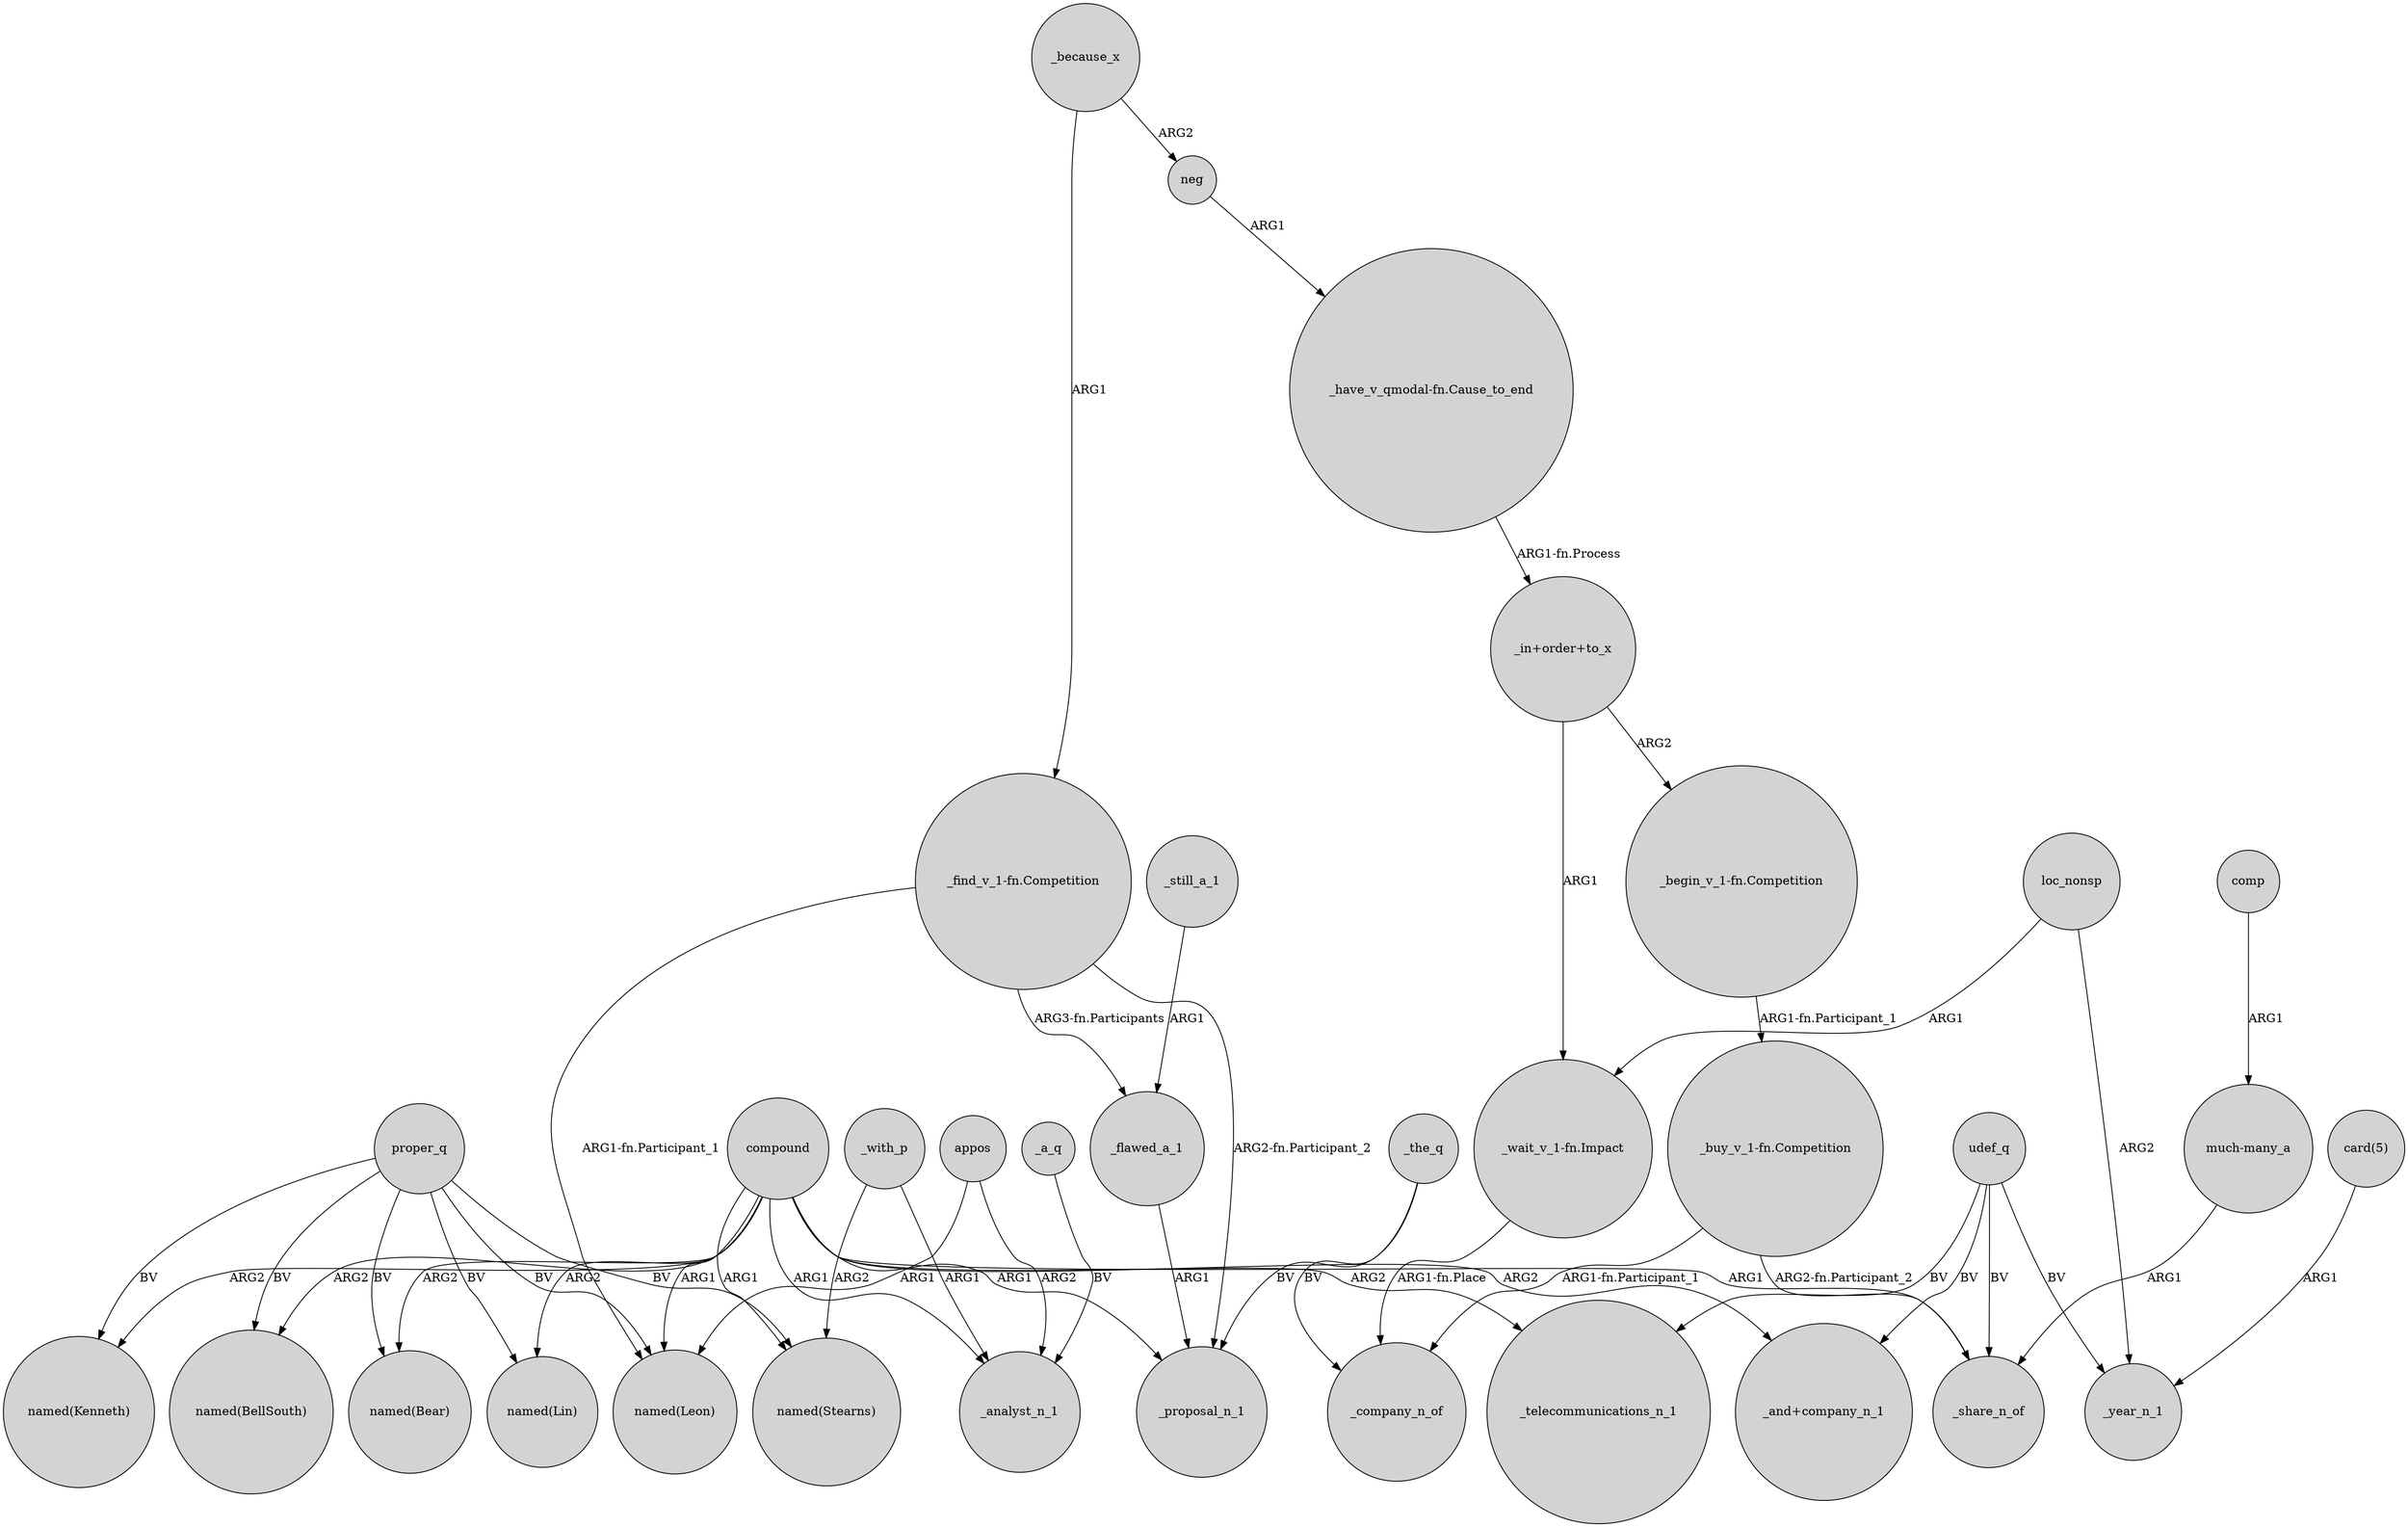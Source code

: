 digraph {
	node [shape=circle style=filled]
	"_buy_v_1-fn.Competition" -> _share_n_of [label="ARG2-fn.Participant_2"]
	compound -> "named(Stearns)" [label=ARG1]
	proper_q -> "named(Stearns)" [label=BV]
	compound -> _proposal_n_1 [label=ARG1]
	compound -> "_and+company_n_1" [label=ARG2]
	_flawed_a_1 -> _proposal_n_1 [label=ARG1]
	compound -> _share_n_of [label=ARG1]
	proper_q -> "named(Lin)" [label=BV]
	loc_nonsp -> "_wait_v_1-fn.Impact" [label=ARG1]
	compound -> "named(Kenneth)" [label=ARG2]
	_with_p -> _analyst_n_1 [label=ARG1]
	"much-many_a" -> _share_n_of [label=ARG1]
	_the_q -> _proposal_n_1 [label=BV]
	neg -> "_have_v_qmodal-fn.Cause_to_end" [label=ARG1]
	proper_q -> "named(Kenneth)" [label=BV]
	proper_q -> "named(BellSouth)" [label=BV]
	loc_nonsp -> _year_n_1 [label=ARG2]
	_a_q -> _analyst_n_1 [label=BV]
	"_begin_v_1-fn.Competition" -> "_buy_v_1-fn.Competition" [label="ARG1-fn.Participant_1"]
	compound -> "named(Bear)" [label=ARG2]
	_still_a_1 -> _flawed_a_1 [label=ARG1]
	proper_q -> "named(Leon)" [label=BV]
	comp -> "much-many_a" [label=ARG1]
	compound -> _telecommunications_n_1 [label=ARG2]
	appos -> _analyst_n_1 [label=ARG2]
	"_find_v_1-fn.Competition" -> _flawed_a_1 [label="ARG3-fn.Participants"]
	compound -> "named(BellSouth)" [label=ARG2]
	compound -> _analyst_n_1 [label=ARG1]
	udef_q -> _share_n_of [label=BV]
	"_buy_v_1-fn.Competition" -> _company_n_of [label="ARG1-fn.Participant_1"]
	proper_q -> "named(Bear)" [label=BV]
	"_have_v_qmodal-fn.Cause_to_end" -> "_in+order+to_x" [label="ARG1-fn.Process"]
	compound -> "named(Lin)" [label=ARG2]
	compound -> "named(Leon)" [label=ARG1]
	"_wait_v_1-fn.Impact" -> _company_n_of [label="ARG1-fn.Place"]
	udef_q -> _telecommunications_n_1 [label=BV]
	"_find_v_1-fn.Competition" -> _proposal_n_1 [label="ARG2-fn.Participant_2"]
	"card(5)" -> _year_n_1 [label=ARG1]
	"_in+order+to_x" -> "_begin_v_1-fn.Competition" [label=ARG2]
	appos -> "named(Leon)" [label=ARG1]
	_with_p -> "named(Stearns)" [label=ARG2]
	udef_q -> _year_n_1 [label=BV]
	udef_q -> "_and+company_n_1" [label=BV]
	"_in+order+to_x" -> "_wait_v_1-fn.Impact" [label=ARG1]
	_because_x -> "_find_v_1-fn.Competition" [label=ARG1]
	"_find_v_1-fn.Competition" -> "named(Leon)" [label="ARG1-fn.Participant_1"]
	_the_q -> _company_n_of [label=BV]
	_because_x -> neg [label=ARG2]
}
